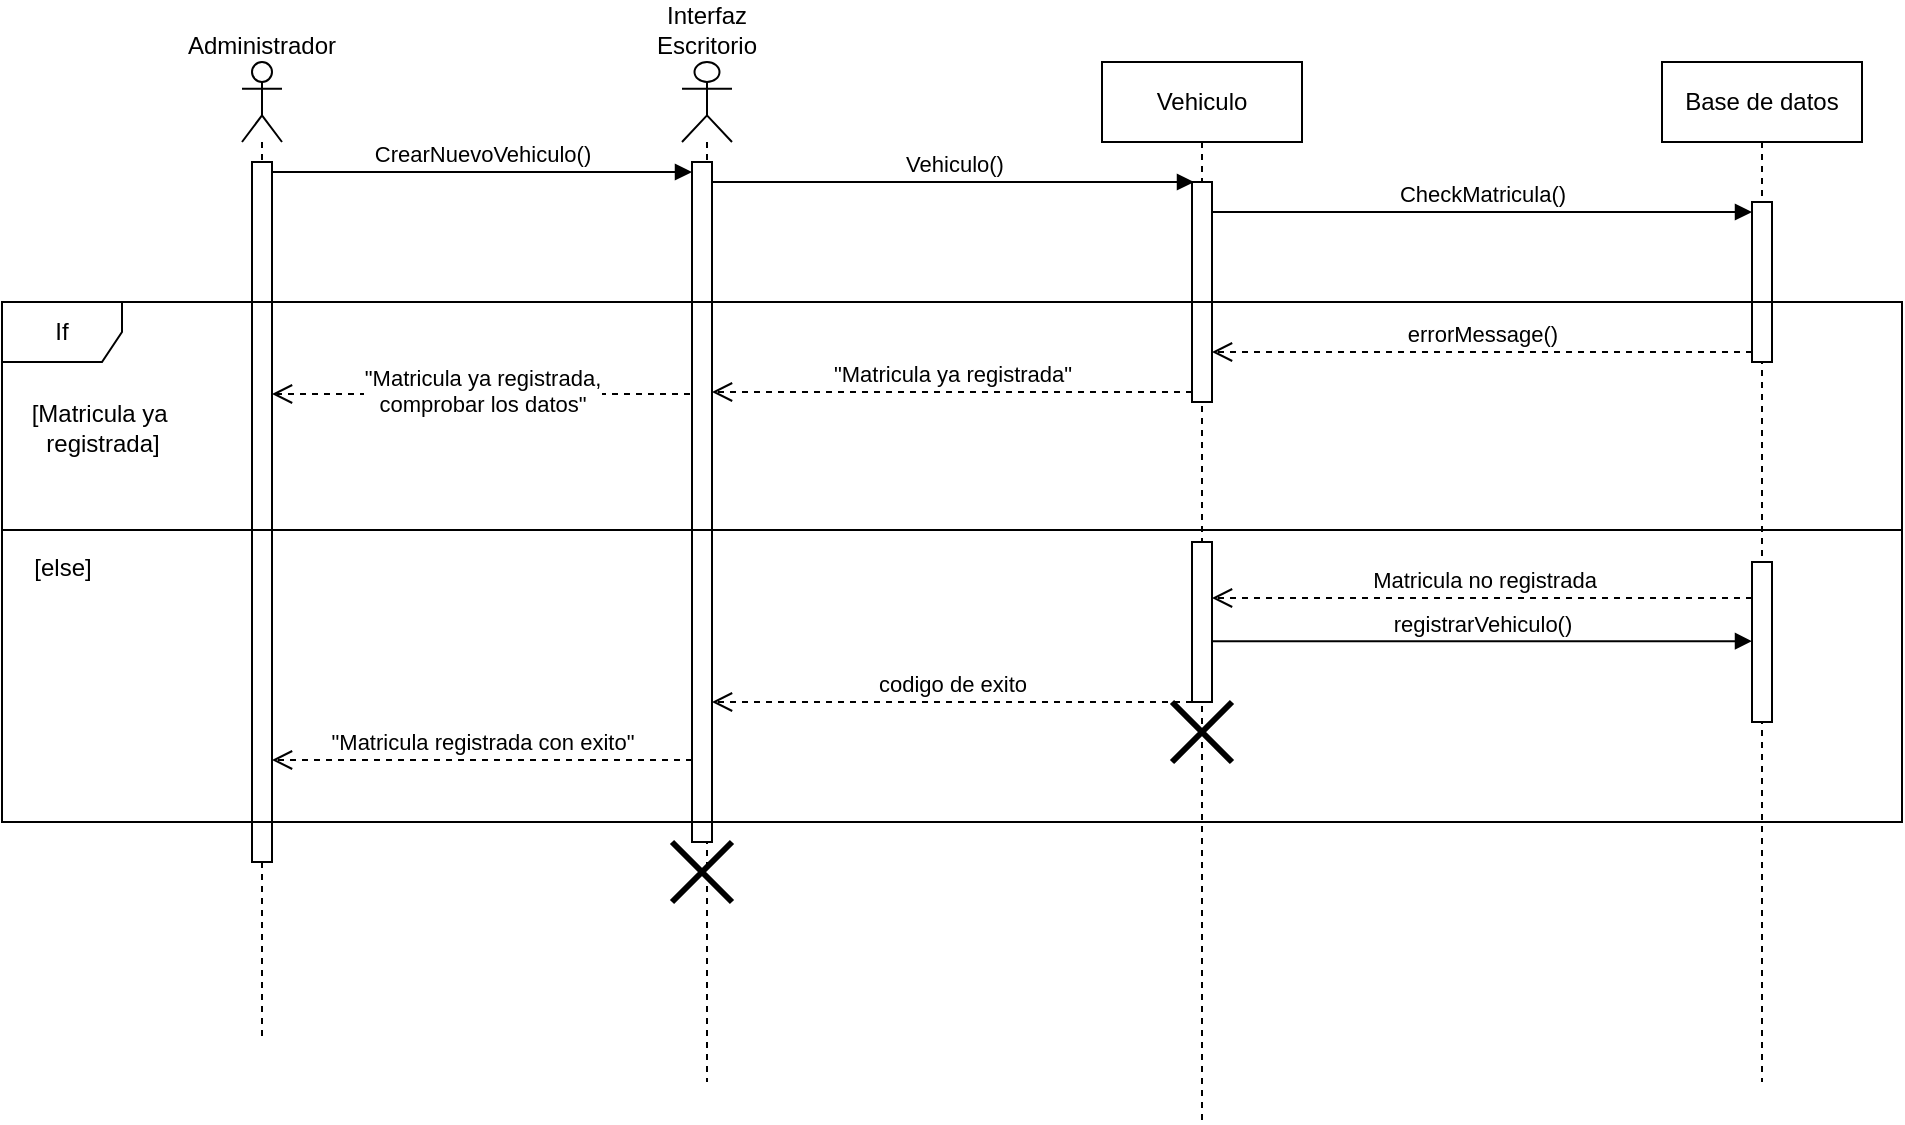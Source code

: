 <mxfile version="26.2.8">
  <diagram name="Page-1" id="2YBvvXClWsGukQMizWep">
    <mxGraphModel dx="1984" dy="597" grid="1" gridSize="10" guides="1" tooltips="1" connect="1" arrows="1" fold="1" page="1" pageScale="1" pageWidth="850" pageHeight="1100" math="0" shadow="0">
      <root>
        <mxCell id="0" />
        <mxCell id="1" parent="0" />
        <mxCell id="aM9ryv3xv72pqoxQDRHE-1" value="Vehiculo" style="shape=umlLifeline;perimeter=lifelinePerimeter;whiteSpace=wrap;html=1;container=0;dropTarget=0;collapsible=0;recursiveResize=0;outlineConnect=0;portConstraint=eastwest;newEdgeStyle={&quot;edgeStyle&quot;:&quot;elbowEdgeStyle&quot;,&quot;elbow&quot;:&quot;vertical&quot;,&quot;curved&quot;:0,&quot;rounded&quot;:0};" parent="1" vertex="1">
          <mxGeometry x="160" y="40" width="100" height="530" as="geometry" />
        </mxCell>
        <mxCell id="E33vulogECA-Yhb9JF_4-7" value="" style="html=1;points=[[0,0,0,0,5],[0,1,0,0,-5],[1,0,0,0,5],[1,1,0,0,-5]];perimeter=orthogonalPerimeter;outlineConnect=0;targetShapes=umlLifeline;portConstraint=eastwest;newEdgeStyle={&quot;curved&quot;:0,&quot;rounded&quot;:0};" vertex="1" parent="aM9ryv3xv72pqoxQDRHE-1">
          <mxGeometry x="45" y="60" width="10" height="110" as="geometry" />
        </mxCell>
        <mxCell id="E33vulogECA-Yhb9JF_4-26" value="" style="shape=umlDestroy;whiteSpace=wrap;html=1;strokeWidth=3;targetShapes=umlLifeline;" vertex="1" parent="aM9ryv3xv72pqoxQDRHE-1">
          <mxGeometry x="35" y="320" width="30" height="30" as="geometry" />
        </mxCell>
        <mxCell id="aM9ryv3xv72pqoxQDRHE-5" value="Base de datos" style="shape=umlLifeline;perimeter=lifelinePerimeter;whiteSpace=wrap;html=1;container=0;dropTarget=0;collapsible=0;recursiveResize=0;outlineConnect=0;portConstraint=eastwest;newEdgeStyle={&quot;edgeStyle&quot;:&quot;elbowEdgeStyle&quot;,&quot;elbow&quot;:&quot;vertical&quot;,&quot;curved&quot;:0,&quot;rounded&quot;:0};" parent="1" vertex="1">
          <mxGeometry x="440" y="40" width="100" height="510" as="geometry" />
        </mxCell>
        <mxCell id="E33vulogECA-Yhb9JF_4-10" value="" style="html=1;points=[[0,0,0,0,5],[0,1,0,0,-5],[1,0,0,0,5],[1,1,0,0,-5]];perimeter=orthogonalPerimeter;outlineConnect=0;targetShapes=umlLifeline;portConstraint=eastwest;newEdgeStyle={&quot;curved&quot;:0,&quot;rounded&quot;:0};" vertex="1" parent="aM9ryv3xv72pqoxQDRHE-5">
          <mxGeometry x="45" y="70" width="10" height="80" as="geometry" />
        </mxCell>
        <mxCell id="E33vulogECA-Yhb9JF_4-1" value="&lt;div&gt;Administrador&lt;/div&gt;&lt;div&gt;&lt;br&gt;&lt;/div&gt;&lt;div&gt;&lt;br&gt;&lt;/div&gt;&lt;div&gt;&lt;br&gt;&lt;/div&gt;&lt;div&gt;&lt;br&gt;&lt;/div&gt;" style="shape=umlLifeline;perimeter=lifelinePerimeter;whiteSpace=wrap;html=1;container=1;dropTarget=0;collapsible=0;recursiveResize=0;outlineConnect=0;portConstraint=eastwest;newEdgeStyle={&quot;curved&quot;:0,&quot;rounded&quot;:0};participant=umlActor;" vertex="1" parent="1">
          <mxGeometry x="-270" y="40" width="20" height="490" as="geometry" />
        </mxCell>
        <mxCell id="E33vulogECA-Yhb9JF_4-3" value="" style="html=1;points=[[0,0,0,0,5],[0,1,0,0,-5],[1,0,0,0,5],[1,1,0,0,-5]];perimeter=orthogonalPerimeter;outlineConnect=0;targetShapes=umlLifeline;portConstraint=eastwest;newEdgeStyle={&quot;curved&quot;:0,&quot;rounded&quot;:0};" vertex="1" parent="E33vulogECA-Yhb9JF_4-1">
          <mxGeometry x="5" y="50" width="10" height="350" as="geometry" />
        </mxCell>
        <mxCell id="E33vulogECA-Yhb9JF_4-2" value="Interfaz Escritorio&lt;div&gt;&lt;br&gt;&lt;/div&gt;&lt;div&gt;&lt;br&gt;&lt;/div&gt;&lt;div&gt;&lt;br&gt;&lt;/div&gt;&lt;div&gt;&lt;br&gt;&lt;/div&gt;&lt;div&gt;&lt;br&gt;&lt;/div&gt;" style="shape=umlLifeline;perimeter=lifelinePerimeter;whiteSpace=wrap;html=1;container=1;dropTarget=0;collapsible=0;recursiveResize=0;outlineConnect=0;portConstraint=eastwest;newEdgeStyle={&quot;curved&quot;:0,&quot;rounded&quot;:0};participant=umlActor;" vertex="1" parent="1">
          <mxGeometry x="-50" y="40" width="25" height="510" as="geometry" />
        </mxCell>
        <mxCell id="E33vulogECA-Yhb9JF_4-4" value="" style="html=1;points=[[0,0,0,0,5],[0,1,0,0,-5],[1,0,0,0,5],[1,1,0,0,-5]];perimeter=orthogonalPerimeter;outlineConnect=0;targetShapes=umlLifeline;portConstraint=eastwest;newEdgeStyle={&quot;curved&quot;:0,&quot;rounded&quot;:0};" vertex="1" parent="E33vulogECA-Yhb9JF_4-2">
          <mxGeometry x="5" y="50" width="10" height="340" as="geometry" />
        </mxCell>
        <mxCell id="E33vulogECA-Yhb9JF_4-21" value="" style="shape=umlDestroy;whiteSpace=wrap;html=1;strokeWidth=3;targetShapes=umlLifeline;" vertex="1" parent="E33vulogECA-Yhb9JF_4-2">
          <mxGeometry x="-5" y="390" width="30" height="30" as="geometry" />
        </mxCell>
        <mxCell id="E33vulogECA-Yhb9JF_4-5" value="CrearNuevoVehiculo()" style="html=1;verticalAlign=bottom;endArrow=block;curved=0;rounded=0;exitX=1;exitY=0;exitDx=0;exitDy=5;exitPerimeter=0;entryX=0;entryY=0;entryDx=0;entryDy=5;entryPerimeter=0;" edge="1" parent="1" source="E33vulogECA-Yhb9JF_4-3" target="E33vulogECA-Yhb9JF_4-4">
          <mxGeometry width="80" relative="1" as="geometry">
            <mxPoint x="-250.003" y="90" as="sourcePoint" />
            <mxPoint x="-50" y="95" as="targetPoint" />
          </mxGeometry>
        </mxCell>
        <mxCell id="E33vulogECA-Yhb9JF_4-6" value="Vehiculo()" style="html=1;verticalAlign=bottom;endArrow=block;curved=0;rounded=0;" edge="1" parent="1">
          <mxGeometry width="80" relative="1" as="geometry">
            <mxPoint x="-35" y="100.0" as="sourcePoint" />
            <mxPoint x="206" y="100" as="targetPoint" />
          </mxGeometry>
        </mxCell>
        <mxCell id="E33vulogECA-Yhb9JF_4-11" value="CheckMatricula()" style="html=1;verticalAlign=bottom;endArrow=block;curved=0;rounded=0;entryX=0;entryY=0;entryDx=0;entryDy=5;" edge="1" target="E33vulogECA-Yhb9JF_4-10" parent="1" source="E33vulogECA-Yhb9JF_4-7">
          <mxGeometry relative="1" as="geometry">
            <mxPoint x="230" y="115" as="sourcePoint" />
          </mxGeometry>
        </mxCell>
        <mxCell id="E33vulogECA-Yhb9JF_4-12" value="errorMessage()" style="html=1;verticalAlign=bottom;endArrow=open;dashed=1;endSize=8;curved=0;rounded=0;exitX=0;exitY=1;exitDx=0;exitDy=-5;" edge="1" source="E33vulogECA-Yhb9JF_4-10" parent="1" target="E33vulogECA-Yhb9JF_4-7">
          <mxGeometry relative="1" as="geometry">
            <mxPoint x="230" y="145" as="targetPoint" />
          </mxGeometry>
        </mxCell>
        <mxCell id="E33vulogECA-Yhb9JF_4-13" value="If" style="shape=umlFrame;whiteSpace=wrap;html=1;pointerEvents=0;" vertex="1" parent="1">
          <mxGeometry x="-390" y="160" width="950" height="260" as="geometry" />
        </mxCell>
        <mxCell id="E33vulogECA-Yhb9JF_4-14" value="[Matricula ya&amp;nbsp;&lt;div&gt;registrada]&lt;/div&gt;" style="text;html=1;align=center;verticalAlign=middle;resizable=0;points=[];autosize=1;strokeColor=none;fillColor=none;" vertex="1" parent="1">
          <mxGeometry x="-385" y="203" width="90" height="40" as="geometry" />
        </mxCell>
        <mxCell id="E33vulogECA-Yhb9JF_4-16" value="&quot;Matricula ya registrada&quot;" style="html=1;verticalAlign=bottom;endArrow=open;dashed=1;endSize=8;curved=0;rounded=0;exitX=0;exitY=1;exitDx=0;exitDy=-5;exitPerimeter=0;" edge="1" parent="1" source="E33vulogECA-Yhb9JF_4-7" target="E33vulogECA-Yhb9JF_4-4">
          <mxGeometry relative="1" as="geometry">
            <mxPoint x="150" y="203" as="sourcePoint" />
            <mxPoint x="70" y="203" as="targetPoint" />
          </mxGeometry>
        </mxCell>
        <mxCell id="E33vulogECA-Yhb9JF_4-17" value="&quot;Matricula ya registrada,&lt;div&gt;comprobar los datos&quot;&lt;/div&gt;" style="html=1;verticalAlign=bottom;endArrow=open;dashed=1;endSize=8;curved=0;rounded=0;" edge="1" parent="1">
          <mxGeometry x="-0.005" y="14" relative="1" as="geometry">
            <mxPoint x="-46" y="206" as="sourcePoint" />
            <mxPoint x="-255" y="206" as="targetPoint" />
            <mxPoint as="offset" />
          </mxGeometry>
        </mxCell>
        <mxCell id="E33vulogECA-Yhb9JF_4-19" value="" style="line;strokeWidth=1;fillColor=none;align=left;verticalAlign=middle;spacingTop=-1;spacingLeft=3;spacingRight=3;rotatable=0;labelPosition=right;points=[];portConstraint=eastwest;strokeColor=inherit;" vertex="1" parent="1">
          <mxGeometry x="-390" y="270" width="950" height="8" as="geometry" />
        </mxCell>
        <mxCell id="E33vulogECA-Yhb9JF_4-20" value="[else]" style="text;html=1;align=center;verticalAlign=middle;resizable=0;points=[];autosize=1;strokeColor=none;fillColor=none;" vertex="1" parent="1">
          <mxGeometry x="-385" y="278" width="50" height="30" as="geometry" />
        </mxCell>
        <mxCell id="E33vulogECA-Yhb9JF_4-22" value="" style="html=1;points=[[0,0,0,0,5],[0,1,0,0,-5],[1,0,0,0,5],[1,1,0,0,-5]];perimeter=orthogonalPerimeter;outlineConnect=0;targetShapes=umlLifeline;portConstraint=eastwest;newEdgeStyle={&quot;curved&quot;:0,&quot;rounded&quot;:0};" vertex="1" parent="1">
          <mxGeometry x="205" y="280" width="10" height="80" as="geometry" />
        </mxCell>
        <mxCell id="E33vulogECA-Yhb9JF_4-23" value="" style="html=1;points=[[0,0,0,0,5],[0,1,0,0,-5],[1,0,0,0,5],[1,1,0,0,-5]];perimeter=orthogonalPerimeter;outlineConnect=0;targetShapes=umlLifeline;portConstraint=eastwest;newEdgeStyle={&quot;curved&quot;:0,&quot;rounded&quot;:0};" vertex="1" parent="1">
          <mxGeometry x="485" y="290" width="10" height="80" as="geometry" />
        </mxCell>
        <mxCell id="E33vulogECA-Yhb9JF_4-24" value="Matricula no registrada" style="html=1;verticalAlign=bottom;endArrow=open;dashed=1;endSize=8;curved=0;rounded=0;" edge="1" parent="1" target="E33vulogECA-Yhb9JF_4-22">
          <mxGeometry relative="1" as="geometry">
            <mxPoint x="485" y="308" as="sourcePoint" />
            <mxPoint x="220" y="310" as="targetPoint" />
            <mxPoint x="1" as="offset" />
          </mxGeometry>
        </mxCell>
        <mxCell id="E33vulogECA-Yhb9JF_4-25" value="registrarVehiculo()" style="html=1;verticalAlign=bottom;endArrow=block;curved=0;rounded=0;" edge="1" parent="1" target="E33vulogECA-Yhb9JF_4-23">
          <mxGeometry width="80" relative="1" as="geometry">
            <mxPoint x="215" y="329.58" as="sourcePoint" />
            <mxPoint x="295" y="329.58" as="targetPoint" />
          </mxGeometry>
        </mxCell>
        <mxCell id="E33vulogECA-Yhb9JF_4-27" value="codigo de exito" style="html=1;verticalAlign=bottom;endArrow=open;dashed=1;endSize=8;curved=0;rounded=0;" edge="1" parent="1" target="E33vulogECA-Yhb9JF_4-4">
          <mxGeometry relative="1" as="geometry">
            <mxPoint x="205" y="360" as="sourcePoint" />
            <mxPoint x="125" y="360" as="targetPoint" />
          </mxGeometry>
        </mxCell>
        <mxCell id="E33vulogECA-Yhb9JF_4-30" value="&quot;Matricula registrada con exito&quot;" style="html=1;verticalAlign=bottom;endArrow=open;dashed=1;endSize=8;curved=0;rounded=0;" edge="1" parent="1">
          <mxGeometry relative="1" as="geometry">
            <mxPoint x="-45.0" y="389.0" as="sourcePoint" />
            <mxPoint x="-255" y="389.0" as="targetPoint" />
          </mxGeometry>
        </mxCell>
      </root>
    </mxGraphModel>
  </diagram>
</mxfile>
